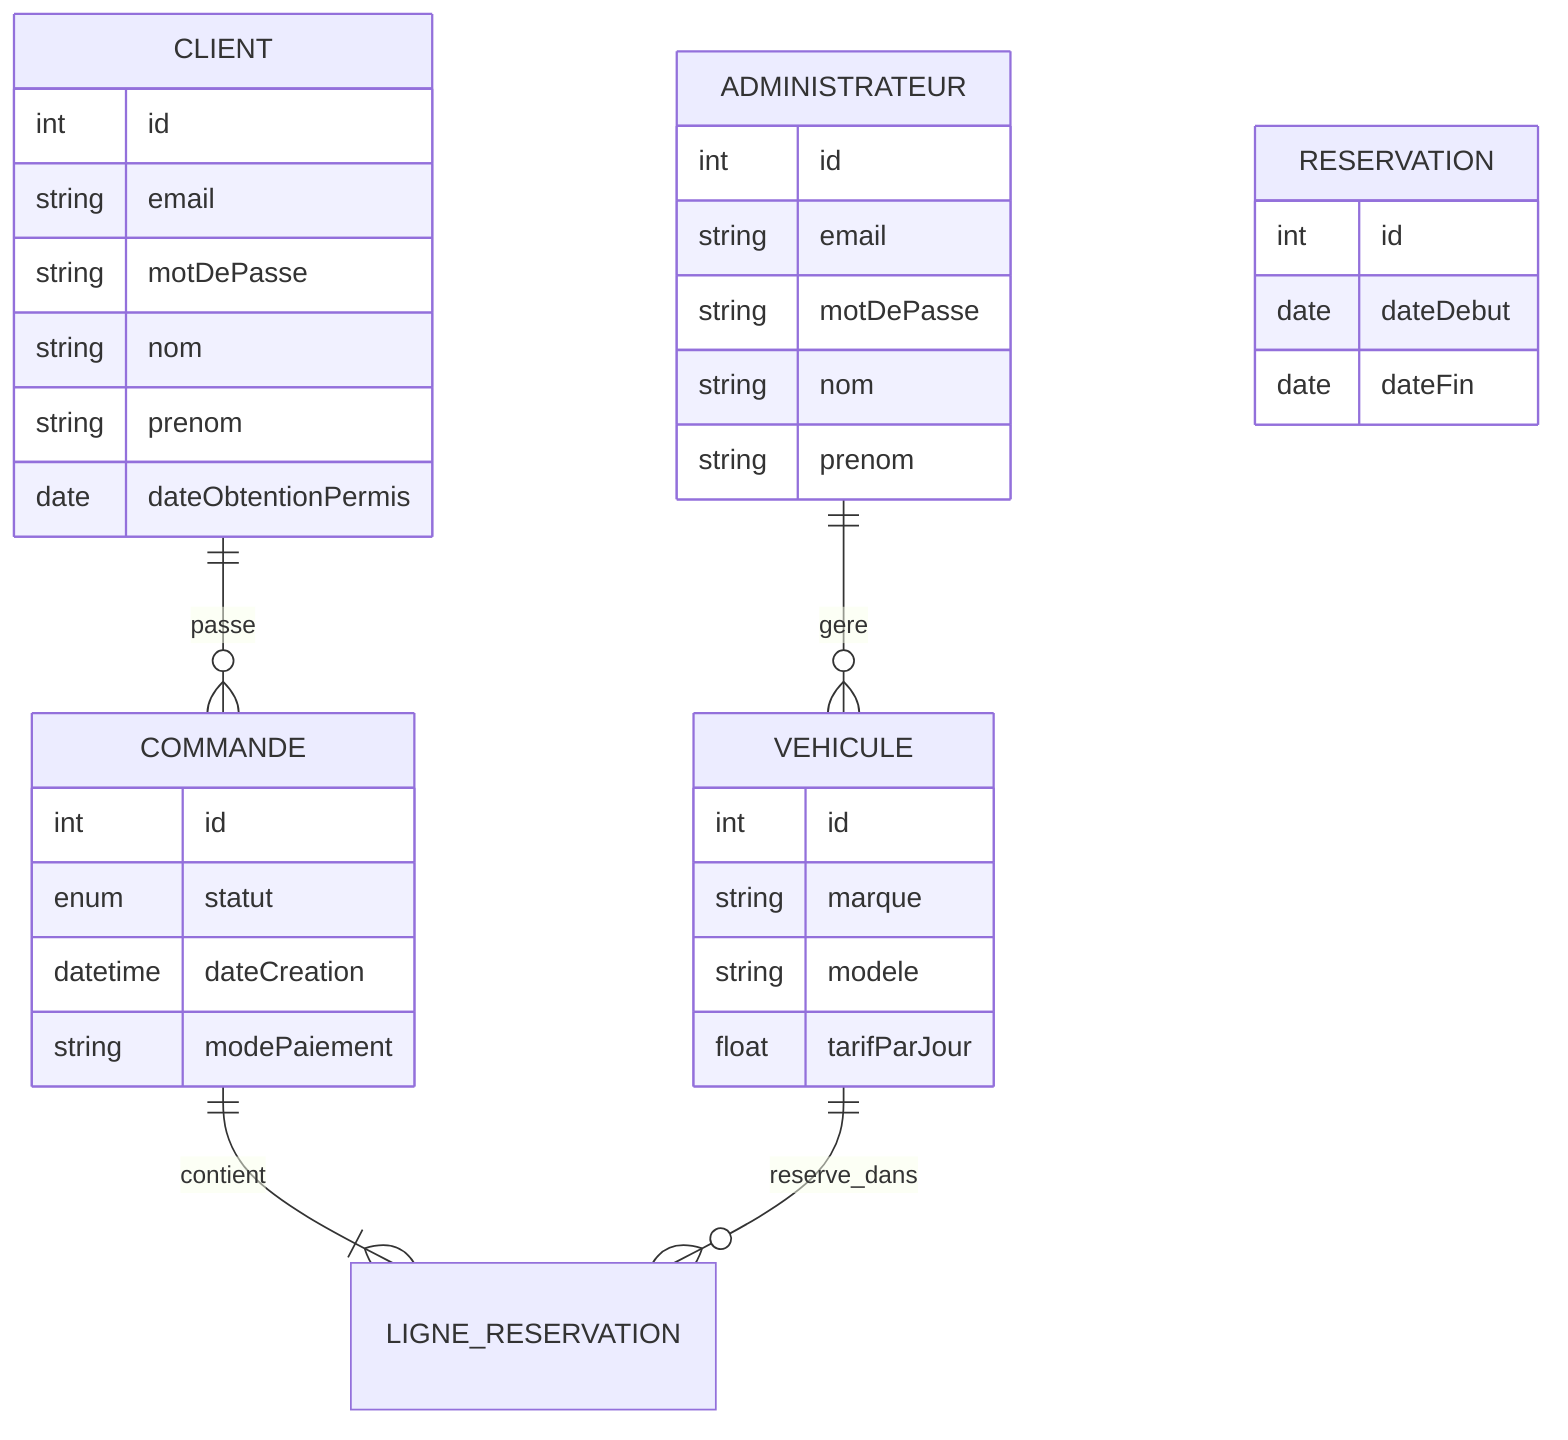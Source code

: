 erDiagram
    CLIENT ||--o{ COMMANDE : passe
    ADMINISTRATEUR ||--o{ VEHICULE : gere
    COMMANDE ||--|{ LIGNE_RESERVATION : contient
    VEHICULE ||--o{ LIGNE_RESERVATION : reserve_dans

    CLIENT {
        int id
        string email
        string motDePasse
        string nom
        string prenom
        date dateObtentionPermis
    }

    ADMINISTRATEUR {
        int id
        string email
        string motDePasse
        string nom
        string prenom
    }

    VEHICULE {
        int id
        string marque
        string modele
        float tarifParJour
    }

    COMMANDE {
        int id
        enum statut
        datetime dateCreation
        string modePaiement
    }

    RESERVATION {
        int id
        date dateDebut
        date dateFin
    }